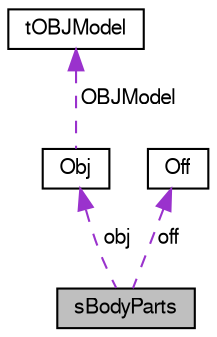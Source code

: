 digraph "sBodyParts"
{
 // LATEX_PDF_SIZE
  bgcolor="transparent";
  edge [fontname="FreeSans",fontsize="10",labelfontname="FreeSans",labelfontsize="10"];
  node [fontname="FreeSans",fontsize="10",shape=record];
  Node1 [label="sBodyParts",height=0.2,width=0.4,color="black", fillcolor="grey75", style="filled", fontcolor="black",tooltip="Body-Parts structure."];
  Node2 -> Node1 [dir="back",color="darkorchid3",fontsize="10",style="dashed",label=" obj" ,fontname="FreeSans"];
  Node2 [label="Obj",height=0.2,width=0.4,color="black",URL="$a02664.html",tooltip="Class Obj Model."];
  Node3 -> Node2 [dir="back",color="darkorchid3",fontsize="10",style="dashed",label=" OBJModel" ,fontname="FreeSans"];
  Node3 [label="tOBJModel",height=0.2,width=0.4,color="black",URL="$a02660.html",tooltip="This holds our model information."];
  Node4 -> Node1 [dir="back",color="darkorchid3",fontsize="10",style="dashed",label=" off" ,fontname="FreeSans"];
  Node4 [label="Off",height=0.2,width=0.4,color="black",URL="$a02668.html",tooltip="Off class."];
}

